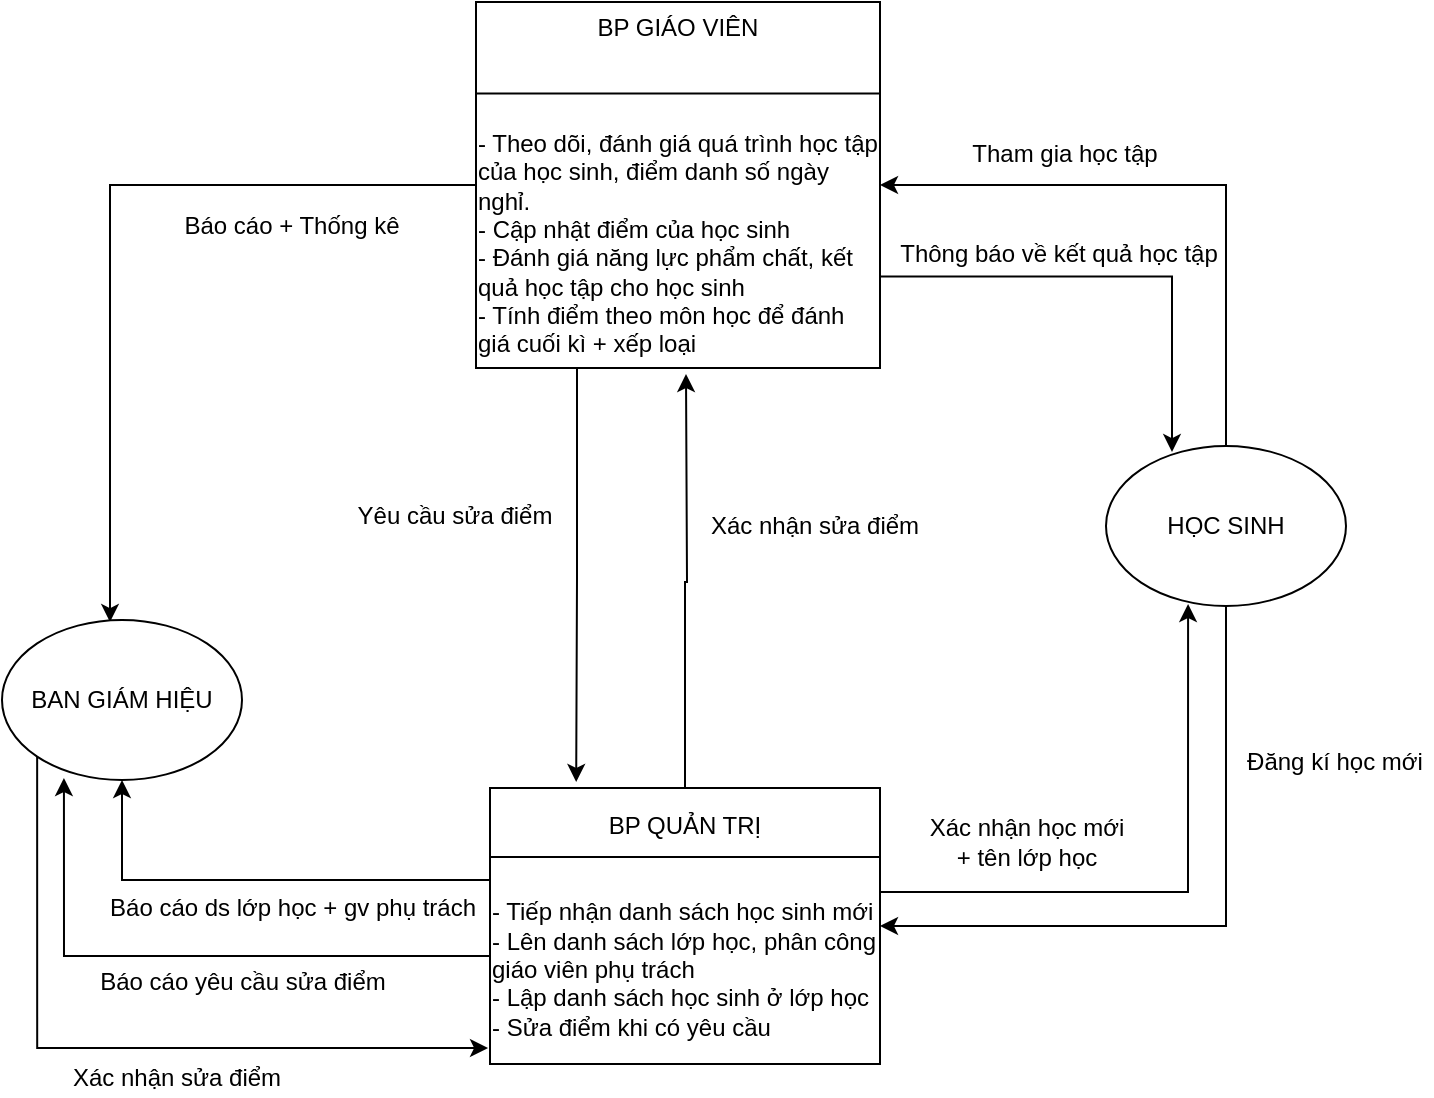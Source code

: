 <mxfile version="14.2.9" type="github">
  <diagram id="RiBh6BXua2zF6lobMfGv" name="Page-1">
    <mxGraphModel dx="1369" dy="776" grid="0" gridSize="10" guides="1" tooltips="1" connect="1" arrows="1" fold="1" page="1" pageScale="1" pageWidth="850" pageHeight="1100" background="none" math="0" shadow="0">
      <root>
        <mxCell id="0" />
        <mxCell id="1" parent="0" />
        <mxCell id="ICHDg0y10FBu51eHyUNW-14" style="edgeStyle=orthogonalEdgeStyle;rounded=0;orthogonalLoop=1;jettySize=auto;html=1;exitX=0;exitY=0.5;exitDx=0;exitDy=0;entryX=0.45;entryY=0.013;entryDx=0;entryDy=0;entryPerimeter=0;" edge="1" parent="1" source="ICHDg0y10FBu51eHyUNW-3" target="ICHDg0y10FBu51eHyUNW-6">
          <mxGeometry relative="1" as="geometry" />
        </mxCell>
        <mxCell id="ICHDg0y10FBu51eHyUNW-26" style="edgeStyle=orthogonalEdgeStyle;rounded=0;orthogonalLoop=1;jettySize=auto;html=1;exitX=0.25;exitY=1;exitDx=0;exitDy=0;entryX=0.221;entryY=-0.022;entryDx=0;entryDy=0;entryPerimeter=0;" edge="1" parent="1" source="ICHDg0y10FBu51eHyUNW-3" target="ICHDg0y10FBu51eHyUNW-4">
          <mxGeometry relative="1" as="geometry">
            <mxPoint x="386" y="498" as="targetPoint" />
          </mxGeometry>
        </mxCell>
        <mxCell id="ICHDg0y10FBu51eHyUNW-34" style="edgeStyle=orthogonalEdgeStyle;rounded=0;orthogonalLoop=1;jettySize=auto;html=1;exitX=1;exitY=0.75;exitDx=0;exitDy=0;entryX=0.275;entryY=0.038;entryDx=0;entryDy=0;entryPerimeter=0;" edge="1" parent="1" source="ICHDg0y10FBu51eHyUNW-3" target="ICHDg0y10FBu51eHyUNW-5">
          <mxGeometry relative="1" as="geometry" />
        </mxCell>
        <mxCell id="ICHDg0y10FBu51eHyUNW-3" value="&lt;div&gt;BP GIÁO VIÊN&lt;/div&gt;&lt;div&gt;&lt;br&gt;&lt;/div&gt;&lt;div&gt;&lt;br&gt;&lt;/div&gt;&lt;div&gt;&lt;br&gt;&lt;/div&gt;&lt;div align=&quot;left&quot;&gt;- Theo dõi, đánh giá quá trình học tập của học sinh, điểm danh số ngày nghỉ.&lt;br&gt;&lt;/div&gt;&lt;div align=&quot;left&quot;&gt;- Cập nhật điểm của học sinh&lt;/div&gt;&lt;div align=&quot;left&quot;&gt;- Đánh giá năng lực phẩm chất, kết quả học tập cho học sinh&lt;/div&gt;&lt;div align=&quot;left&quot;&gt;- Tính điểm theo môn học để đánh giá cuối kì + xếp loại&lt;br&gt;&lt;/div&gt;" style="rounded=0;whiteSpace=wrap;html=1;" vertex="1" parent="1">
          <mxGeometry x="335" y="114" width="202" height="183" as="geometry" />
        </mxCell>
        <mxCell id="ICHDg0y10FBu51eHyUNW-18" style="edgeStyle=orthogonalEdgeStyle;rounded=0;orthogonalLoop=1;jettySize=auto;html=1;entryX=0.342;entryY=0.988;entryDx=0;entryDy=0;entryPerimeter=0;exitX=1;exitY=0.377;exitDx=0;exitDy=0;exitPerimeter=0;" edge="1" parent="1" source="ICHDg0y10FBu51eHyUNW-4" target="ICHDg0y10FBu51eHyUNW-5">
          <mxGeometry relative="1" as="geometry">
            <mxPoint x="534" y="556" as="sourcePoint" />
          </mxGeometry>
        </mxCell>
        <mxCell id="ICHDg0y10FBu51eHyUNW-20" style="edgeStyle=orthogonalEdgeStyle;rounded=0;orthogonalLoop=1;jettySize=auto;html=1;exitX=0;exitY=0.5;exitDx=0;exitDy=0;entryX=0.5;entryY=1;entryDx=0;entryDy=0;" edge="1" parent="1" source="ICHDg0y10FBu51eHyUNW-4" target="ICHDg0y10FBu51eHyUNW-6">
          <mxGeometry relative="1" as="geometry">
            <Array as="points">
              <mxPoint x="342" y="553" />
              <mxPoint x="158" y="553" />
            </Array>
          </mxGeometry>
        </mxCell>
        <mxCell id="ICHDg0y10FBu51eHyUNW-28" style="edgeStyle=orthogonalEdgeStyle;rounded=0;orthogonalLoop=1;jettySize=auto;html=1;exitX=0;exitY=0.75;exitDx=0;exitDy=0;entryX=0.258;entryY=0.988;entryDx=0;entryDy=0;entryPerimeter=0;" edge="1" parent="1" source="ICHDg0y10FBu51eHyUNW-4" target="ICHDg0y10FBu51eHyUNW-6">
          <mxGeometry relative="1" as="geometry">
            <Array as="points">
              <mxPoint x="342" y="591" />
              <mxPoint x="129" y="591" />
            </Array>
          </mxGeometry>
        </mxCell>
        <mxCell id="ICHDg0y10FBu51eHyUNW-32" style="edgeStyle=orthogonalEdgeStyle;rounded=0;orthogonalLoop=1;jettySize=auto;html=1;exitX=0.5;exitY=0;exitDx=0;exitDy=0;" edge="1" parent="1" source="ICHDg0y10FBu51eHyUNW-4">
          <mxGeometry relative="1" as="geometry">
            <mxPoint x="440" y="300" as="targetPoint" />
          </mxGeometry>
        </mxCell>
        <mxCell id="ICHDg0y10FBu51eHyUNW-4" value="&lt;div&gt;BP QUẢN TRỊ&lt;/div&gt;&lt;div&gt;&lt;br&gt;&lt;/div&gt;&lt;div&gt;&lt;br&gt;&lt;/div&gt;&lt;div align=&quot;left&quot;&gt;- Tiếp nhận danh sách học sinh mới&lt;/div&gt;&lt;div align=&quot;left&quot;&gt;- Lên danh sách lớp học, phân công giáo viên phụ trách&lt;/div&gt;&lt;div align=&quot;left&quot;&gt;- Lập danh sách học sinh ở lớp học&lt;/div&gt;&lt;div align=&quot;left&quot;&gt;- Sửa điểm khi có yêu cầu&lt;br&gt;&lt;/div&gt;" style="rounded=0;whiteSpace=wrap;html=1;" vertex="1" parent="1">
          <mxGeometry x="342" y="507" width="195" height="138" as="geometry" />
        </mxCell>
        <mxCell id="ICHDg0y10FBu51eHyUNW-15" style="edgeStyle=orthogonalEdgeStyle;rounded=0;orthogonalLoop=1;jettySize=auto;html=1;exitX=0.5;exitY=1;exitDx=0;exitDy=0;entryX=1;entryY=0.5;entryDx=0;entryDy=0;" edge="1" parent="1" source="ICHDg0y10FBu51eHyUNW-5" target="ICHDg0y10FBu51eHyUNW-4">
          <mxGeometry relative="1" as="geometry" />
        </mxCell>
        <mxCell id="ICHDg0y10FBu51eHyUNW-22" style="edgeStyle=orthogonalEdgeStyle;rounded=0;orthogonalLoop=1;jettySize=auto;html=1;exitX=0.5;exitY=0;exitDx=0;exitDy=0;entryX=1;entryY=0.5;entryDx=0;entryDy=0;" edge="1" parent="1" source="ICHDg0y10FBu51eHyUNW-5" target="ICHDg0y10FBu51eHyUNW-3">
          <mxGeometry relative="1" as="geometry" />
        </mxCell>
        <mxCell id="ICHDg0y10FBu51eHyUNW-5" value="HỌC SINH" style="ellipse;whiteSpace=wrap;html=1;" vertex="1" parent="1">
          <mxGeometry x="650" y="336" width="120" height="80" as="geometry" />
        </mxCell>
        <mxCell id="ICHDg0y10FBu51eHyUNW-30" style="edgeStyle=orthogonalEdgeStyle;rounded=0;orthogonalLoop=1;jettySize=auto;html=1;exitX=0;exitY=1;exitDx=0;exitDy=0;entryX=-0.005;entryY=0.942;entryDx=0;entryDy=0;entryPerimeter=0;" edge="1" parent="1" source="ICHDg0y10FBu51eHyUNW-6" target="ICHDg0y10FBu51eHyUNW-4">
          <mxGeometry relative="1" as="geometry">
            <Array as="points">
              <mxPoint x="116" y="637" />
            </Array>
          </mxGeometry>
        </mxCell>
        <mxCell id="ICHDg0y10FBu51eHyUNW-6" value="BAN GIÁM HIỆU" style="ellipse;whiteSpace=wrap;html=1;" vertex="1" parent="1">
          <mxGeometry x="98" y="423" width="120" height="80" as="geometry" />
        </mxCell>
        <mxCell id="ICHDg0y10FBu51eHyUNW-8" value="Báo cáo + Thống kê" style="text;html=1;strokeColor=none;fillColor=none;align=center;verticalAlign=middle;whiteSpace=wrap;rounded=0;" vertex="1" parent="1">
          <mxGeometry x="181" y="216" width="124" height="20" as="geometry" />
        </mxCell>
        <mxCell id="ICHDg0y10FBu51eHyUNW-9" value="" style="endArrow=none;html=1;exitX=0;exitY=0.25;exitDx=0;exitDy=0;entryX=1;entryY=0.25;entryDx=0;entryDy=0;" edge="1" parent="1" source="ICHDg0y10FBu51eHyUNW-3" target="ICHDg0y10FBu51eHyUNW-3">
          <mxGeometry width="50" height="50" relative="1" as="geometry">
            <mxPoint x="399" y="393" as="sourcePoint" />
            <mxPoint x="449" y="343" as="targetPoint" />
          </mxGeometry>
        </mxCell>
        <mxCell id="ICHDg0y10FBu51eHyUNW-13" value="" style="endArrow=none;html=1;exitX=0;exitY=0.25;exitDx=0;exitDy=0;entryX=1;entryY=0.25;entryDx=0;entryDy=0;" edge="1" parent="1" source="ICHDg0y10FBu51eHyUNW-4" target="ICHDg0y10FBu51eHyUNW-4">
          <mxGeometry width="50" height="50" relative="1" as="geometry">
            <mxPoint x="399" y="393" as="sourcePoint" />
            <mxPoint x="446" y="540" as="targetPoint" />
          </mxGeometry>
        </mxCell>
        <mxCell id="ICHDg0y10FBu51eHyUNW-16" value="Đăng kí học mới" style="text;html=1;align=center;verticalAlign=middle;resizable=0;points=[];autosize=1;" vertex="1" parent="1">
          <mxGeometry x="715" y="485" width="98" height="18" as="geometry" />
        </mxCell>
        <mxCell id="ICHDg0y10FBu51eHyUNW-19" value="&lt;div&gt;Xác nhận học mới &lt;br&gt;&lt;/div&gt;&lt;div&gt;+ tên lớp học&lt;br&gt;&lt;/div&gt;" style="text;html=1;align=center;verticalAlign=middle;resizable=0;points=[];autosize=1;" vertex="1" parent="1">
          <mxGeometry x="556" y="518" width="108" height="32" as="geometry" />
        </mxCell>
        <mxCell id="ICHDg0y10FBu51eHyUNW-21" value="Báo cáo ds lớp học + gv phụ trách" style="text;html=1;align=center;verticalAlign=middle;resizable=0;points=[];autosize=1;" vertex="1" parent="1">
          <mxGeometry x="146" y="558" width="194" height="18" as="geometry" />
        </mxCell>
        <mxCell id="ICHDg0y10FBu51eHyUNW-23" value="Tham gia học tập" style="text;html=1;align=center;verticalAlign=middle;resizable=0;points=[];autosize=1;" vertex="1" parent="1">
          <mxGeometry x="577" y="181" width="104" height="18" as="geometry" />
        </mxCell>
        <mxCell id="ICHDg0y10FBu51eHyUNW-27" value="Yêu cầu sửa điểm" style="text;html=1;align=center;verticalAlign=middle;resizable=0;points=[];autosize=1;" vertex="1" parent="1">
          <mxGeometry x="270" y="362" width="108" height="18" as="geometry" />
        </mxCell>
        <mxCell id="ICHDg0y10FBu51eHyUNW-29" value="Báo cáo yêu cầu sửa điểm" style="text;html=1;align=center;verticalAlign=middle;resizable=0;points=[];autosize=1;" vertex="1" parent="1">
          <mxGeometry x="141" y="595" width="154" height="18" as="geometry" />
        </mxCell>
        <mxCell id="ICHDg0y10FBu51eHyUNW-31" value="Xác nhận sửa điểm" style="text;html=1;align=center;verticalAlign=middle;resizable=0;points=[];autosize=1;" vertex="1" parent="1">
          <mxGeometry x="127" y="643" width="115" height="18" as="geometry" />
        </mxCell>
        <mxCell id="ICHDg0y10FBu51eHyUNW-33" value="Xác nhận sửa điểm" style="text;html=1;align=center;verticalAlign=middle;resizable=0;points=[];autosize=1;" vertex="1" parent="1">
          <mxGeometry x="446" y="367" width="115" height="18" as="geometry" />
        </mxCell>
        <mxCell id="ICHDg0y10FBu51eHyUNW-35" value="Thông báo về kết quả học tập" style="text;html=1;align=center;verticalAlign=middle;resizable=0;points=[];autosize=1;" vertex="1" parent="1">
          <mxGeometry x="540" y="231" width="172" height="18" as="geometry" />
        </mxCell>
      </root>
    </mxGraphModel>
  </diagram>
</mxfile>

